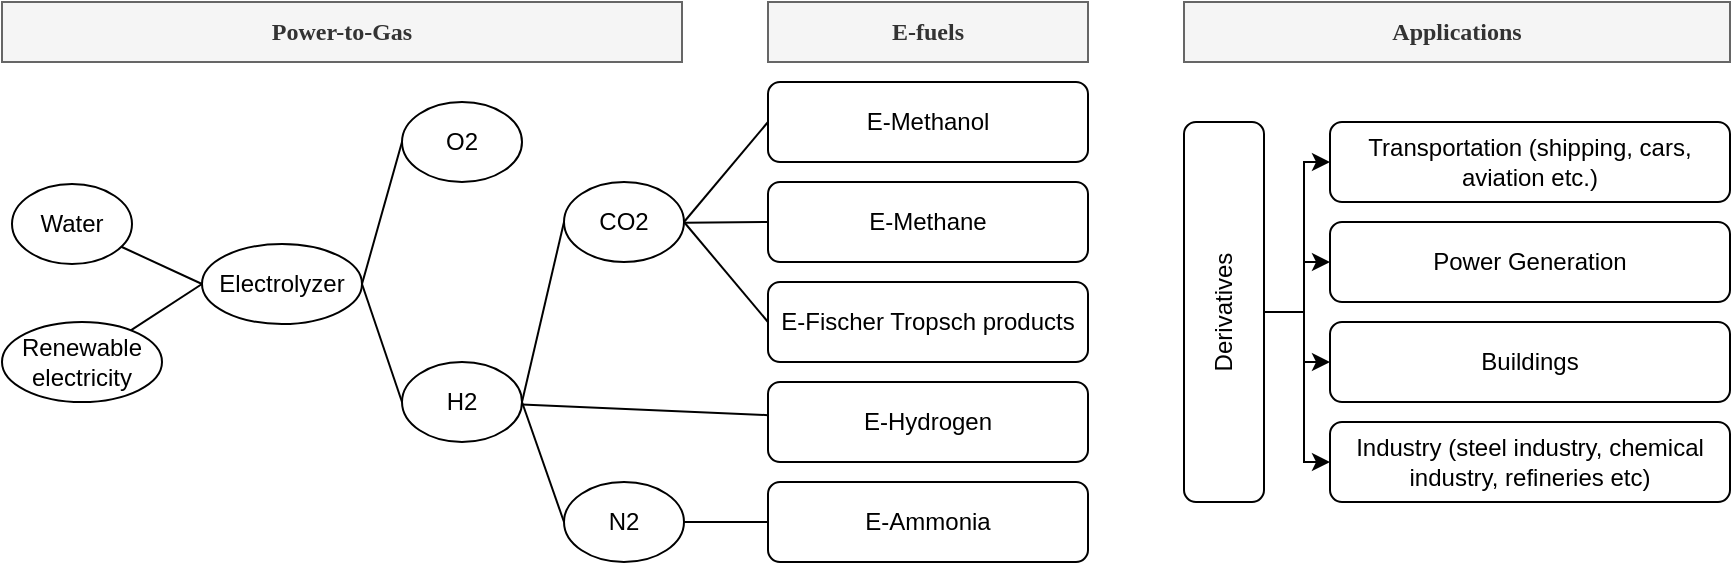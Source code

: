 <mxfile version="24.0.4" type="device">
  <diagram name="Page-1" id="SY9BBmnVKwPAWzmZ-Ypx">
    <mxGraphModel dx="512" dy="350" grid="1" gridSize="10" guides="1" tooltips="1" connect="1" arrows="1" fold="1" page="1" pageScale="1" pageWidth="1169" pageHeight="1654" math="0" shadow="0">
      <root>
        <mxCell id="0" />
        <mxCell id="1" parent="0" />
        <mxCell id="2" value="&lt;font face=&quot;Verdana&quot;&gt;&lt;b&gt;Power-to-Gas&lt;/b&gt;&lt;/font&gt;" style="rounded=0;whiteSpace=wrap;html=1;fontSize=12;glass=0;strokeWidth=1;shadow=0;fillColor=#f5f5f5;strokeColor=#666666;fontColor=#333333;" parent="1" vertex="1">
          <mxGeometry x="80" y="20" width="340" height="30" as="geometry" />
        </mxCell>
        <mxCell id="3" value="&lt;font face=&quot;Verdana&quot;&gt;E-fuels&lt;/font&gt;" style="rounded=0;whiteSpace=wrap;html=1;fontSize=12;glass=0;strokeWidth=1;shadow=0;fillColor=#f5f5f5;strokeColor=#666666;fontStyle=1;fontColor=#333333;" parent="1" vertex="1">
          <mxGeometry x="463" y="20" width="160" height="30" as="geometry" />
        </mxCell>
        <mxCell id="4" value="&lt;font face=&quot;Verdana&quot;&gt;&lt;b&gt;Applications&lt;/b&gt;&lt;/font&gt;" style="rounded=0;whiteSpace=wrap;html=1;fontSize=12;glass=0;strokeWidth=1;shadow=0;fillColor=#f5f5f5;strokeColor=#666666;fontColor=#333333;" parent="1" vertex="1">
          <mxGeometry x="671" y="20" width="273" height="30" as="geometry" />
        </mxCell>
        <mxCell id="uu2D-CVAIrxt8Sgt9osI-21" style="rounded=0;orthogonalLoop=1;jettySize=auto;html=1;entryX=0;entryY=0.5;entryDx=0;entryDy=0;endArrow=none;endFill=0;" parent="1" source="5" target="uu2D-CVAIrxt8Sgt9osI-19" edge="1">
          <mxGeometry relative="1" as="geometry" />
        </mxCell>
        <mxCell id="5" value="Renewable electricity" style="ellipse;whiteSpace=wrap;html=1;" parent="1" vertex="1">
          <mxGeometry x="80" y="180" width="80" height="40" as="geometry" />
        </mxCell>
        <mxCell id="uu2D-CVAIrxt8Sgt9osI-22" style="rounded=0;orthogonalLoop=1;jettySize=auto;html=1;entryX=0;entryY=0.5;entryDx=0;entryDy=0;endArrow=none;endFill=0;" parent="1" source="6" target="uu2D-CVAIrxt8Sgt9osI-19" edge="1">
          <mxGeometry relative="1" as="geometry" />
        </mxCell>
        <mxCell id="6" value="Water" style="ellipse;whiteSpace=wrap;html=1;" parent="1" vertex="1">
          <mxGeometry x="85" y="111" width="60" height="40" as="geometry" />
        </mxCell>
        <mxCell id="uu2D-CVAIrxt8Sgt9osI-26" style="rounded=0;orthogonalLoop=1;jettySize=auto;html=1;entryX=0;entryY=0.5;entryDx=0;entryDy=0;endArrow=none;endFill=0;exitX=1;exitY=0.5;exitDx=0;exitDy=0;" parent="1" source="7" target="11" edge="1">
          <mxGeometry relative="1" as="geometry" />
        </mxCell>
        <mxCell id="uu2D-CVAIrxt8Sgt9osI-27" style="rounded=0;orthogonalLoop=1;jettySize=auto;html=1;entryX=0;entryY=0.5;entryDx=0;entryDy=0;endArrow=none;endFill=0;" parent="1" source="7" target="12" edge="1">
          <mxGeometry relative="1" as="geometry" />
        </mxCell>
        <mxCell id="uu2D-CVAIrxt8Sgt9osI-28" style="rounded=0;orthogonalLoop=1;jettySize=auto;html=1;entryX=0;entryY=0.5;entryDx=0;entryDy=0;endArrow=none;endFill=0;exitX=1;exitY=0.5;exitDx=0;exitDy=0;" parent="1" source="7" target="13" edge="1">
          <mxGeometry relative="1" as="geometry" />
        </mxCell>
        <mxCell id="7" value="CO2" style="ellipse;whiteSpace=wrap;html=1;" parent="1" vertex="1">
          <mxGeometry x="361" y="110" width="60" height="40" as="geometry" />
        </mxCell>
        <mxCell id="8" value="O2" style="ellipse;whiteSpace=wrap;html=1;" parent="1" vertex="1">
          <mxGeometry x="280" y="70" width="60" height="40" as="geometry" />
        </mxCell>
        <mxCell id="uu2D-CVAIrxt8Sgt9osI-25" style="rounded=0;orthogonalLoop=1;jettySize=auto;html=1;entryX=0;entryY=0.5;entryDx=0;entryDy=0;endArrow=none;endFill=0;exitX=1;exitY=0.5;exitDx=0;exitDy=0;" parent="1" source="9" target="7" edge="1">
          <mxGeometry relative="1" as="geometry" />
        </mxCell>
        <mxCell id="uu2D-CVAIrxt8Sgt9osI-29" style="rounded=0;orthogonalLoop=1;jettySize=auto;html=1;endArrow=none;endFill=0;" parent="1" source="9" target="14" edge="1">
          <mxGeometry relative="1" as="geometry" />
        </mxCell>
        <mxCell id="uu2D-CVAIrxt8Sgt9osI-30" style="rounded=0;orthogonalLoop=1;jettySize=auto;html=1;entryX=0;entryY=0.5;entryDx=0;entryDy=0;endArrow=none;endFill=0;exitX=1;exitY=0.5;exitDx=0;exitDy=0;" parent="1" source="9" target="10" edge="1">
          <mxGeometry relative="1" as="geometry" />
        </mxCell>
        <mxCell id="9" value="H2" style="ellipse;whiteSpace=wrap;html=1;" parent="1" vertex="1">
          <mxGeometry x="280" y="200" width="60" height="40" as="geometry" />
        </mxCell>
        <mxCell id="uu2D-CVAIrxt8Sgt9osI-31" style="rounded=0;orthogonalLoop=1;jettySize=auto;html=1;exitX=1;exitY=0.5;exitDx=0;exitDy=0;entryX=0;entryY=0.5;entryDx=0;entryDy=0;endArrow=none;endFill=0;" parent="1" source="10" target="15" edge="1">
          <mxGeometry relative="1" as="geometry" />
        </mxCell>
        <mxCell id="10" value="N2" style="ellipse;whiteSpace=wrap;html=1;" parent="1" vertex="1">
          <mxGeometry x="361" y="260" width="60" height="40" as="geometry" />
        </mxCell>
        <mxCell id="11" value="E-Methanol" style="rounded=1;whiteSpace=wrap;html=1;" parent="1" vertex="1">
          <mxGeometry x="463" y="60" width="160" height="40" as="geometry" />
        </mxCell>
        <mxCell id="12" value="E-Methane" style="rounded=1;whiteSpace=wrap;html=1;" parent="1" vertex="1">
          <mxGeometry x="463" y="110" width="160" height="40" as="geometry" />
        </mxCell>
        <mxCell id="13" value="E-Fischer Tropsch products" style="rounded=1;whiteSpace=wrap;html=1;" parent="1" vertex="1">
          <mxGeometry x="463" y="160" width="160" height="40" as="geometry" />
        </mxCell>
        <mxCell id="14" value="E-Hydrogen" style="rounded=1;whiteSpace=wrap;html=1;" parent="1" vertex="1">
          <mxGeometry x="463" y="210" width="160" height="40" as="geometry" />
        </mxCell>
        <mxCell id="15" value="E-Ammonia" style="rounded=1;whiteSpace=wrap;html=1;" parent="1" vertex="1">
          <mxGeometry x="463" y="260" width="160" height="40" as="geometry" />
        </mxCell>
        <mxCell id="16" value="Transportation (shipping, cars, aviation etc.)" style="rounded=1;whiteSpace=wrap;html=1;" parent="1" vertex="1">
          <mxGeometry x="744" y="80" width="200" height="40" as="geometry" />
        </mxCell>
        <mxCell id="17" value="Power Generation" style="rounded=1;whiteSpace=wrap;html=1;" parent="1" vertex="1">
          <mxGeometry x="744" y="130" width="200" height="40" as="geometry" />
        </mxCell>
        <mxCell id="18" value="Buildings" style="rounded=1;whiteSpace=wrap;html=1;" parent="1" vertex="1">
          <mxGeometry x="744" y="180" width="200" height="40" as="geometry" />
        </mxCell>
        <mxCell id="19" value="Industry (steel industry, chemical industry, refineries etc)" style="rounded=1;whiteSpace=wrap;html=1;" parent="1" vertex="1">
          <mxGeometry x="744" y="230" width="200" height="40" as="geometry" />
        </mxCell>
        <mxCell id="uu2D-CVAIrxt8Sgt9osI-23" style="rounded=0;orthogonalLoop=1;jettySize=auto;html=1;entryX=0;entryY=0.5;entryDx=0;entryDy=0;endArrow=none;endFill=0;exitX=1;exitY=0.5;exitDx=0;exitDy=0;" parent="1" source="uu2D-CVAIrxt8Sgt9osI-19" target="8" edge="1">
          <mxGeometry relative="1" as="geometry" />
        </mxCell>
        <mxCell id="uu2D-CVAIrxt8Sgt9osI-24" style="rounded=0;orthogonalLoop=1;jettySize=auto;html=1;entryX=0;entryY=0.5;entryDx=0;entryDy=0;endArrow=none;endFill=0;exitX=1;exitY=0.5;exitDx=0;exitDy=0;" parent="1" source="uu2D-CVAIrxt8Sgt9osI-19" target="9" edge="1">
          <mxGeometry relative="1" as="geometry" />
        </mxCell>
        <mxCell id="uu2D-CVAIrxt8Sgt9osI-19" value="Ele&lt;span style=&quot;background-color: initial;&quot;&gt;ctrolyzer&lt;/span&gt;" style="ellipse;whiteSpace=wrap;html=1;" parent="1" vertex="1">
          <mxGeometry x="180" y="141" width="80" height="40" as="geometry" />
        </mxCell>
        <mxCell id="SJ4undgoROKoU0VO-pxJ-19" style="edgeStyle=orthogonalEdgeStyle;rounded=0;orthogonalLoop=1;jettySize=auto;html=1;entryX=0;entryY=0.5;entryDx=0;entryDy=0;" edge="1" parent="1" source="uu2D-CVAIrxt8Sgt9osI-32" target="16">
          <mxGeometry relative="1" as="geometry" />
        </mxCell>
        <mxCell id="SJ4undgoROKoU0VO-pxJ-20" style="edgeStyle=orthogonalEdgeStyle;rounded=0;orthogonalLoop=1;jettySize=auto;html=1;entryX=0;entryY=0.5;entryDx=0;entryDy=0;" edge="1" parent="1" source="uu2D-CVAIrxt8Sgt9osI-32" target="17">
          <mxGeometry relative="1" as="geometry" />
        </mxCell>
        <mxCell id="SJ4undgoROKoU0VO-pxJ-21" style="edgeStyle=orthogonalEdgeStyle;rounded=0;orthogonalLoop=1;jettySize=auto;html=1;entryX=0;entryY=0.5;entryDx=0;entryDy=0;" edge="1" parent="1" source="uu2D-CVAIrxt8Sgt9osI-32" target="18">
          <mxGeometry relative="1" as="geometry" />
        </mxCell>
        <mxCell id="SJ4undgoROKoU0VO-pxJ-22" style="edgeStyle=orthogonalEdgeStyle;rounded=0;orthogonalLoop=1;jettySize=auto;html=1;entryX=0;entryY=0.5;entryDx=0;entryDy=0;" edge="1" parent="1" source="uu2D-CVAIrxt8Sgt9osI-32" target="19">
          <mxGeometry relative="1" as="geometry" />
        </mxCell>
        <mxCell id="uu2D-CVAIrxt8Sgt9osI-32" value="Derivatives" style="rounded=1;whiteSpace=wrap;html=1;rotation=-90;" parent="1" vertex="1">
          <mxGeometry x="596" y="155" width="190" height="40" as="geometry" />
        </mxCell>
      </root>
    </mxGraphModel>
  </diagram>
</mxfile>

